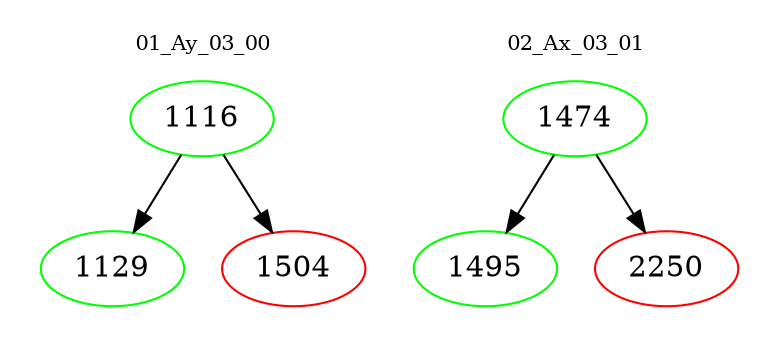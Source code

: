 digraph{
subgraph cluster_0 {
color = white
label = "01_Ay_03_00";
fontsize=10;
T0_1116 [label="1116", color="green"]
T0_1116 -> T0_1129 [color="black"]
T0_1129 [label="1129", color="green"]
T0_1116 -> T0_1504 [color="black"]
T0_1504 [label="1504", color="red"]
}
subgraph cluster_1 {
color = white
label = "02_Ax_03_01";
fontsize=10;
T1_1474 [label="1474", color="green"]
T1_1474 -> T1_1495 [color="black"]
T1_1495 [label="1495", color="green"]
T1_1474 -> T1_2250 [color="black"]
T1_2250 [label="2250", color="red"]
}
}
